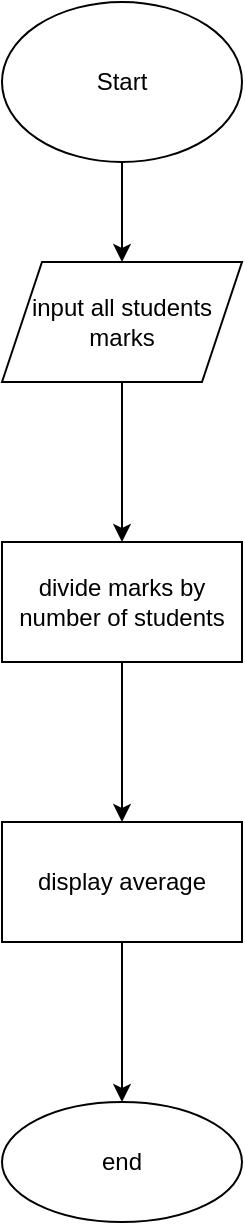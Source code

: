 <mxfile version="20.6.2" type="github"><diagram id="iWmXl1Oe9KmYJGL0U73a" name="Page-1"><mxGraphModel dx="735" dy="468" grid="1" gridSize="10" guides="1" tooltips="1" connect="1" arrows="1" fold="1" page="1" pageScale="1" pageWidth="850" pageHeight="1100" math="0" shadow="0"><root><mxCell id="0"/><mxCell id="1" parent="0"/><mxCell id="7r38dg9H0VtBmPpuAOkN-4" value="" style="edgeStyle=orthogonalEdgeStyle;rounded=0;orthogonalLoop=1;jettySize=auto;html=1;" edge="1" parent="1" source="7r38dg9H0VtBmPpuAOkN-2" target="7r38dg9H0VtBmPpuAOkN-3"><mxGeometry relative="1" as="geometry"/></mxCell><mxCell id="7r38dg9H0VtBmPpuAOkN-2" value="Start" style="ellipse;whiteSpace=wrap;html=1;" vertex="1" parent="1"><mxGeometry x="320" width="120" height="80" as="geometry"/></mxCell><mxCell id="7r38dg9H0VtBmPpuAOkN-6" value="" style="edgeStyle=orthogonalEdgeStyle;rounded=0;orthogonalLoop=1;jettySize=auto;html=1;" edge="1" parent="1" source="7r38dg9H0VtBmPpuAOkN-3" target="7r38dg9H0VtBmPpuAOkN-5"><mxGeometry relative="1" as="geometry"/></mxCell><mxCell id="7r38dg9H0VtBmPpuAOkN-3" value="input all students marks" style="shape=parallelogram;perimeter=parallelogramPerimeter;whiteSpace=wrap;html=1;fixedSize=1;" vertex="1" parent="1"><mxGeometry x="320" y="130" width="120" height="60" as="geometry"/></mxCell><mxCell id="7r38dg9H0VtBmPpuAOkN-8" value="" style="edgeStyle=orthogonalEdgeStyle;rounded=0;orthogonalLoop=1;jettySize=auto;html=1;" edge="1" parent="1" source="7r38dg9H0VtBmPpuAOkN-5" target="7r38dg9H0VtBmPpuAOkN-7"><mxGeometry relative="1" as="geometry"/></mxCell><mxCell id="7r38dg9H0VtBmPpuAOkN-5" value="divide marks by number of students" style="whiteSpace=wrap;html=1;" vertex="1" parent="1"><mxGeometry x="320" y="270" width="120" height="60" as="geometry"/></mxCell><mxCell id="7r38dg9H0VtBmPpuAOkN-10" value="" style="edgeStyle=orthogonalEdgeStyle;rounded=0;orthogonalLoop=1;jettySize=auto;html=1;" edge="1" parent="1" source="7r38dg9H0VtBmPpuAOkN-7" target="7r38dg9H0VtBmPpuAOkN-9"><mxGeometry relative="1" as="geometry"/></mxCell><mxCell id="7r38dg9H0VtBmPpuAOkN-7" value="display average" style="whiteSpace=wrap;html=1;" vertex="1" parent="1"><mxGeometry x="320" y="410" width="120" height="60" as="geometry"/></mxCell><mxCell id="7r38dg9H0VtBmPpuAOkN-9" value="end" style="ellipse;whiteSpace=wrap;html=1;" vertex="1" parent="1"><mxGeometry x="320" y="550" width="120" height="60" as="geometry"/></mxCell></root></mxGraphModel></diagram></mxfile>